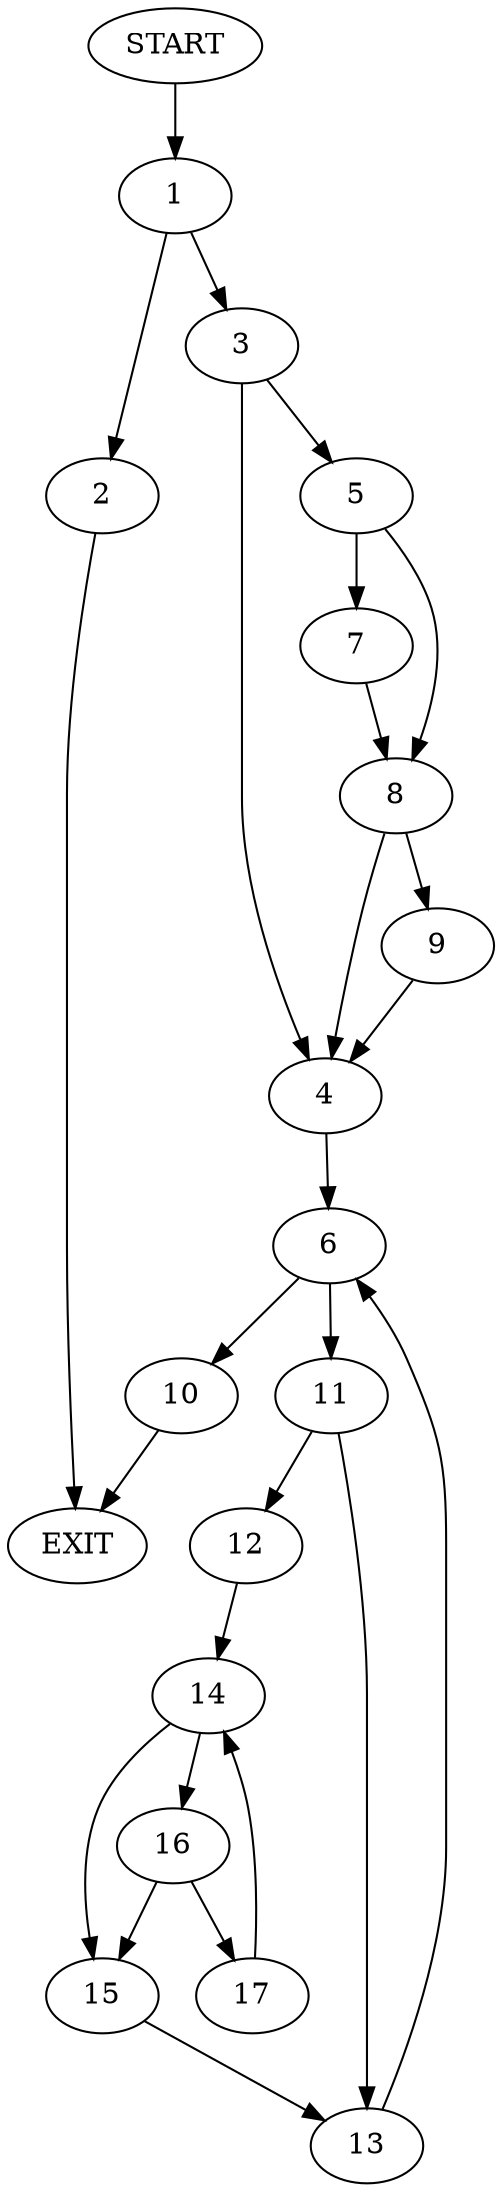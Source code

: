 digraph {
0 [label="START"]
18 [label="EXIT"]
0 -> 1
1 -> 2
1 -> 3
2 -> 18
3 -> 4
3 -> 5
4 -> 6
5 -> 7
5 -> 8
8 -> 4
8 -> 9
7 -> 8
9 -> 4
6 -> 10
6 -> 11
10 -> 18
11 -> 12
11 -> 13
12 -> 14
13 -> 6
14 -> 15
14 -> 16
16 -> 17
16 -> 15
15 -> 13
17 -> 14
}
